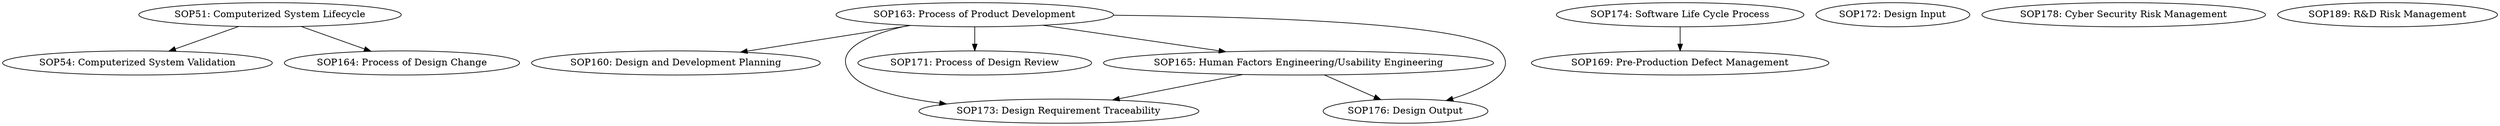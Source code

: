 digraph SOPs {
    // Node definitions
    SOP51 [label="SOP51: Computerized System Lifecycle"]
    SOP54 [label="SOP54: Computerized System Validation"]
    SOP160 [label="SOP160: Design and Development Planning"]
    SOP163 [label="SOP163: Process of Product Development"]
    SOP164 [label="SOP164: Process of Design Change"]
    SOP165 [label="SOP165: Human Factors Engineering/Usability Engineering"]
    SOP169 [label="SOP169: Pre-Production Defect Management"]
    SOP171 [label="SOP171: Process of Design Review"]
    SOP172 [label="SOP172: Design Input"]
    SOP173 [label="SOP173: Design Requirement Traceability"]
    SOP174 [label="SOP174: Software Life Cycle Process"]
    SOP176 [label="SOP176: Design Output"]
    SOP178 [label="SOP178: Cyber Security Risk Management"]
    SOP189 [label="SOP189: R&D Risk Management"]

    // Edge definitions
    SOP51 -> SOP164
    SOP51 -> SOP54
    SOP163 -> SOP160
    SOP163 -> SOP171
    SOP163 -> SOP165
    SOP163 -> SOP173
    SOP163 -> SOP176
    SOP165 -> SOP173
    SOP165 -> SOP176
    SOP174 -> SOP169
}

